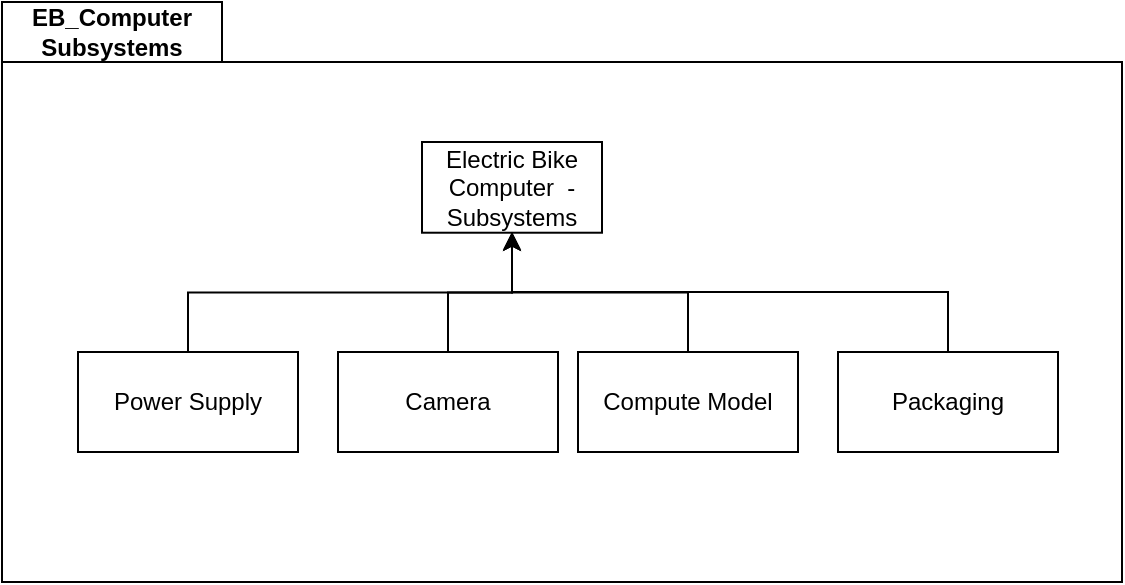 <mxfile version="21.6.5" type="device">
  <diagram name="Page-1" id="hmEKueG6zGpYSEXip0dn">
    <mxGraphModel dx="1596" dy="825" grid="1" gridSize="10" guides="1" tooltips="1" connect="1" arrows="1" fold="1" page="1" pageScale="1" pageWidth="850" pageHeight="1100" math="0" shadow="0">
      <root>
        <mxCell id="0" />
        <mxCell id="1" parent="0" />
        <mxCell id="_Fy6bXsCZvbTVDBgMAH1-9" value="EB_Computer Subsystems" style="shape=folder;fontStyle=1;tabWidth=110;tabHeight=30;tabPosition=left;html=1;boundedLbl=1;labelInHeader=1;container=1;collapsible=0;whiteSpace=wrap;movable=0;resizable=0;rotatable=0;deletable=0;editable=0;locked=1;connectable=0;" parent="1" vertex="1">
          <mxGeometry x="110" y="70" width="560" height="290" as="geometry" />
        </mxCell>
        <mxCell id="_Fy6bXsCZvbTVDBgMAH1-10" value="" style="html=1;strokeColor=none;resizeWidth=1;resizeHeight=1;fillColor=none;part=1;connectable=0;allowArrows=0;deletable=0;whiteSpace=wrap;" parent="_Fy6bXsCZvbTVDBgMAH1-9" vertex="1">
          <mxGeometry width="560" height="203" relative="1" as="geometry">
            <mxPoint y="30" as="offset" />
          </mxGeometry>
        </mxCell>
        <mxCell id="_Fy6bXsCZvbTVDBgMAH1-11" value="Electric Bike Computer&amp;nbsp; - Subsystems" style="html=1;whiteSpace=wrap;" parent="_Fy6bXsCZvbTVDBgMAH1-9" vertex="1">
          <mxGeometry x="210" y="70" width="90" height="45.36" as="geometry" />
        </mxCell>
        <mxCell id="KjauDaig___Rn9YL6-L1-5" style="edgeStyle=orthogonalEdgeStyle;rounded=0;orthogonalLoop=1;jettySize=auto;html=1;exitX=0.5;exitY=0;exitDx=0;exitDy=0;entryX=0.5;entryY=1;entryDx=0;entryDy=0;" edge="1" parent="1" source="_Fy6bXsCZvbTVDBgMAH1-16" target="_Fy6bXsCZvbTVDBgMAH1-11">
          <mxGeometry relative="1" as="geometry" />
        </mxCell>
        <mxCell id="_Fy6bXsCZvbTVDBgMAH1-16" value="Compute Model" style="html=1;whiteSpace=wrap;" parent="1" vertex="1">
          <mxGeometry x="398" y="245" width="110" height="50" as="geometry" />
        </mxCell>
        <mxCell id="KjauDaig___Rn9YL6-L1-2" style="edgeStyle=orthogonalEdgeStyle;rounded=0;orthogonalLoop=1;jettySize=auto;html=1;entryX=0.5;entryY=1;entryDx=0;entryDy=0;" edge="1" parent="1" source="_Fy6bXsCZvbTVDBgMAH1-17" target="_Fy6bXsCZvbTVDBgMAH1-11">
          <mxGeometry relative="1" as="geometry" />
        </mxCell>
        <mxCell id="_Fy6bXsCZvbTVDBgMAH1-17" value="Camera" style="html=1;whiteSpace=wrap;" parent="1" vertex="1">
          <mxGeometry x="278" y="245" width="110" height="50" as="geometry" />
        </mxCell>
        <mxCell id="KjauDaig___Rn9YL6-L1-1" style="edgeStyle=orthogonalEdgeStyle;rounded=0;orthogonalLoop=1;jettySize=auto;html=1;exitX=0.5;exitY=0;exitDx=0;exitDy=0;entryX=0.5;entryY=1;entryDx=0;entryDy=0;" edge="1" parent="1" source="_Fy6bXsCZvbTVDBgMAH1-18" target="_Fy6bXsCZvbTVDBgMAH1-11">
          <mxGeometry relative="1" as="geometry" />
        </mxCell>
        <mxCell id="_Fy6bXsCZvbTVDBgMAH1-18" value="Power Supply" style="html=1;whiteSpace=wrap;" parent="1" vertex="1">
          <mxGeometry x="148" y="245" width="110" height="50" as="geometry" />
        </mxCell>
        <mxCell id="_Fy6bXsCZvbTVDBgMAH1-19" value="Packaging" style="html=1;whiteSpace=wrap;" parent="1" vertex="1">
          <mxGeometry x="528" y="245" width="110" height="50" as="geometry" />
        </mxCell>
        <mxCell id="KjauDaig___Rn9YL6-L1-8" style="edgeStyle=orthogonalEdgeStyle;rounded=0;orthogonalLoop=1;jettySize=auto;html=1;entryX=0.5;entryY=1;entryDx=0;entryDy=0;" edge="1" parent="1">
          <mxGeometry relative="1" as="geometry">
            <mxPoint x="583" y="244.82" as="sourcePoint" />
            <mxPoint x="365" y="184.82" as="targetPoint" />
            <Array as="points">
              <mxPoint x="583" y="215" />
              <mxPoint x="365" y="215" />
            </Array>
          </mxGeometry>
        </mxCell>
      </root>
    </mxGraphModel>
  </diagram>
</mxfile>
